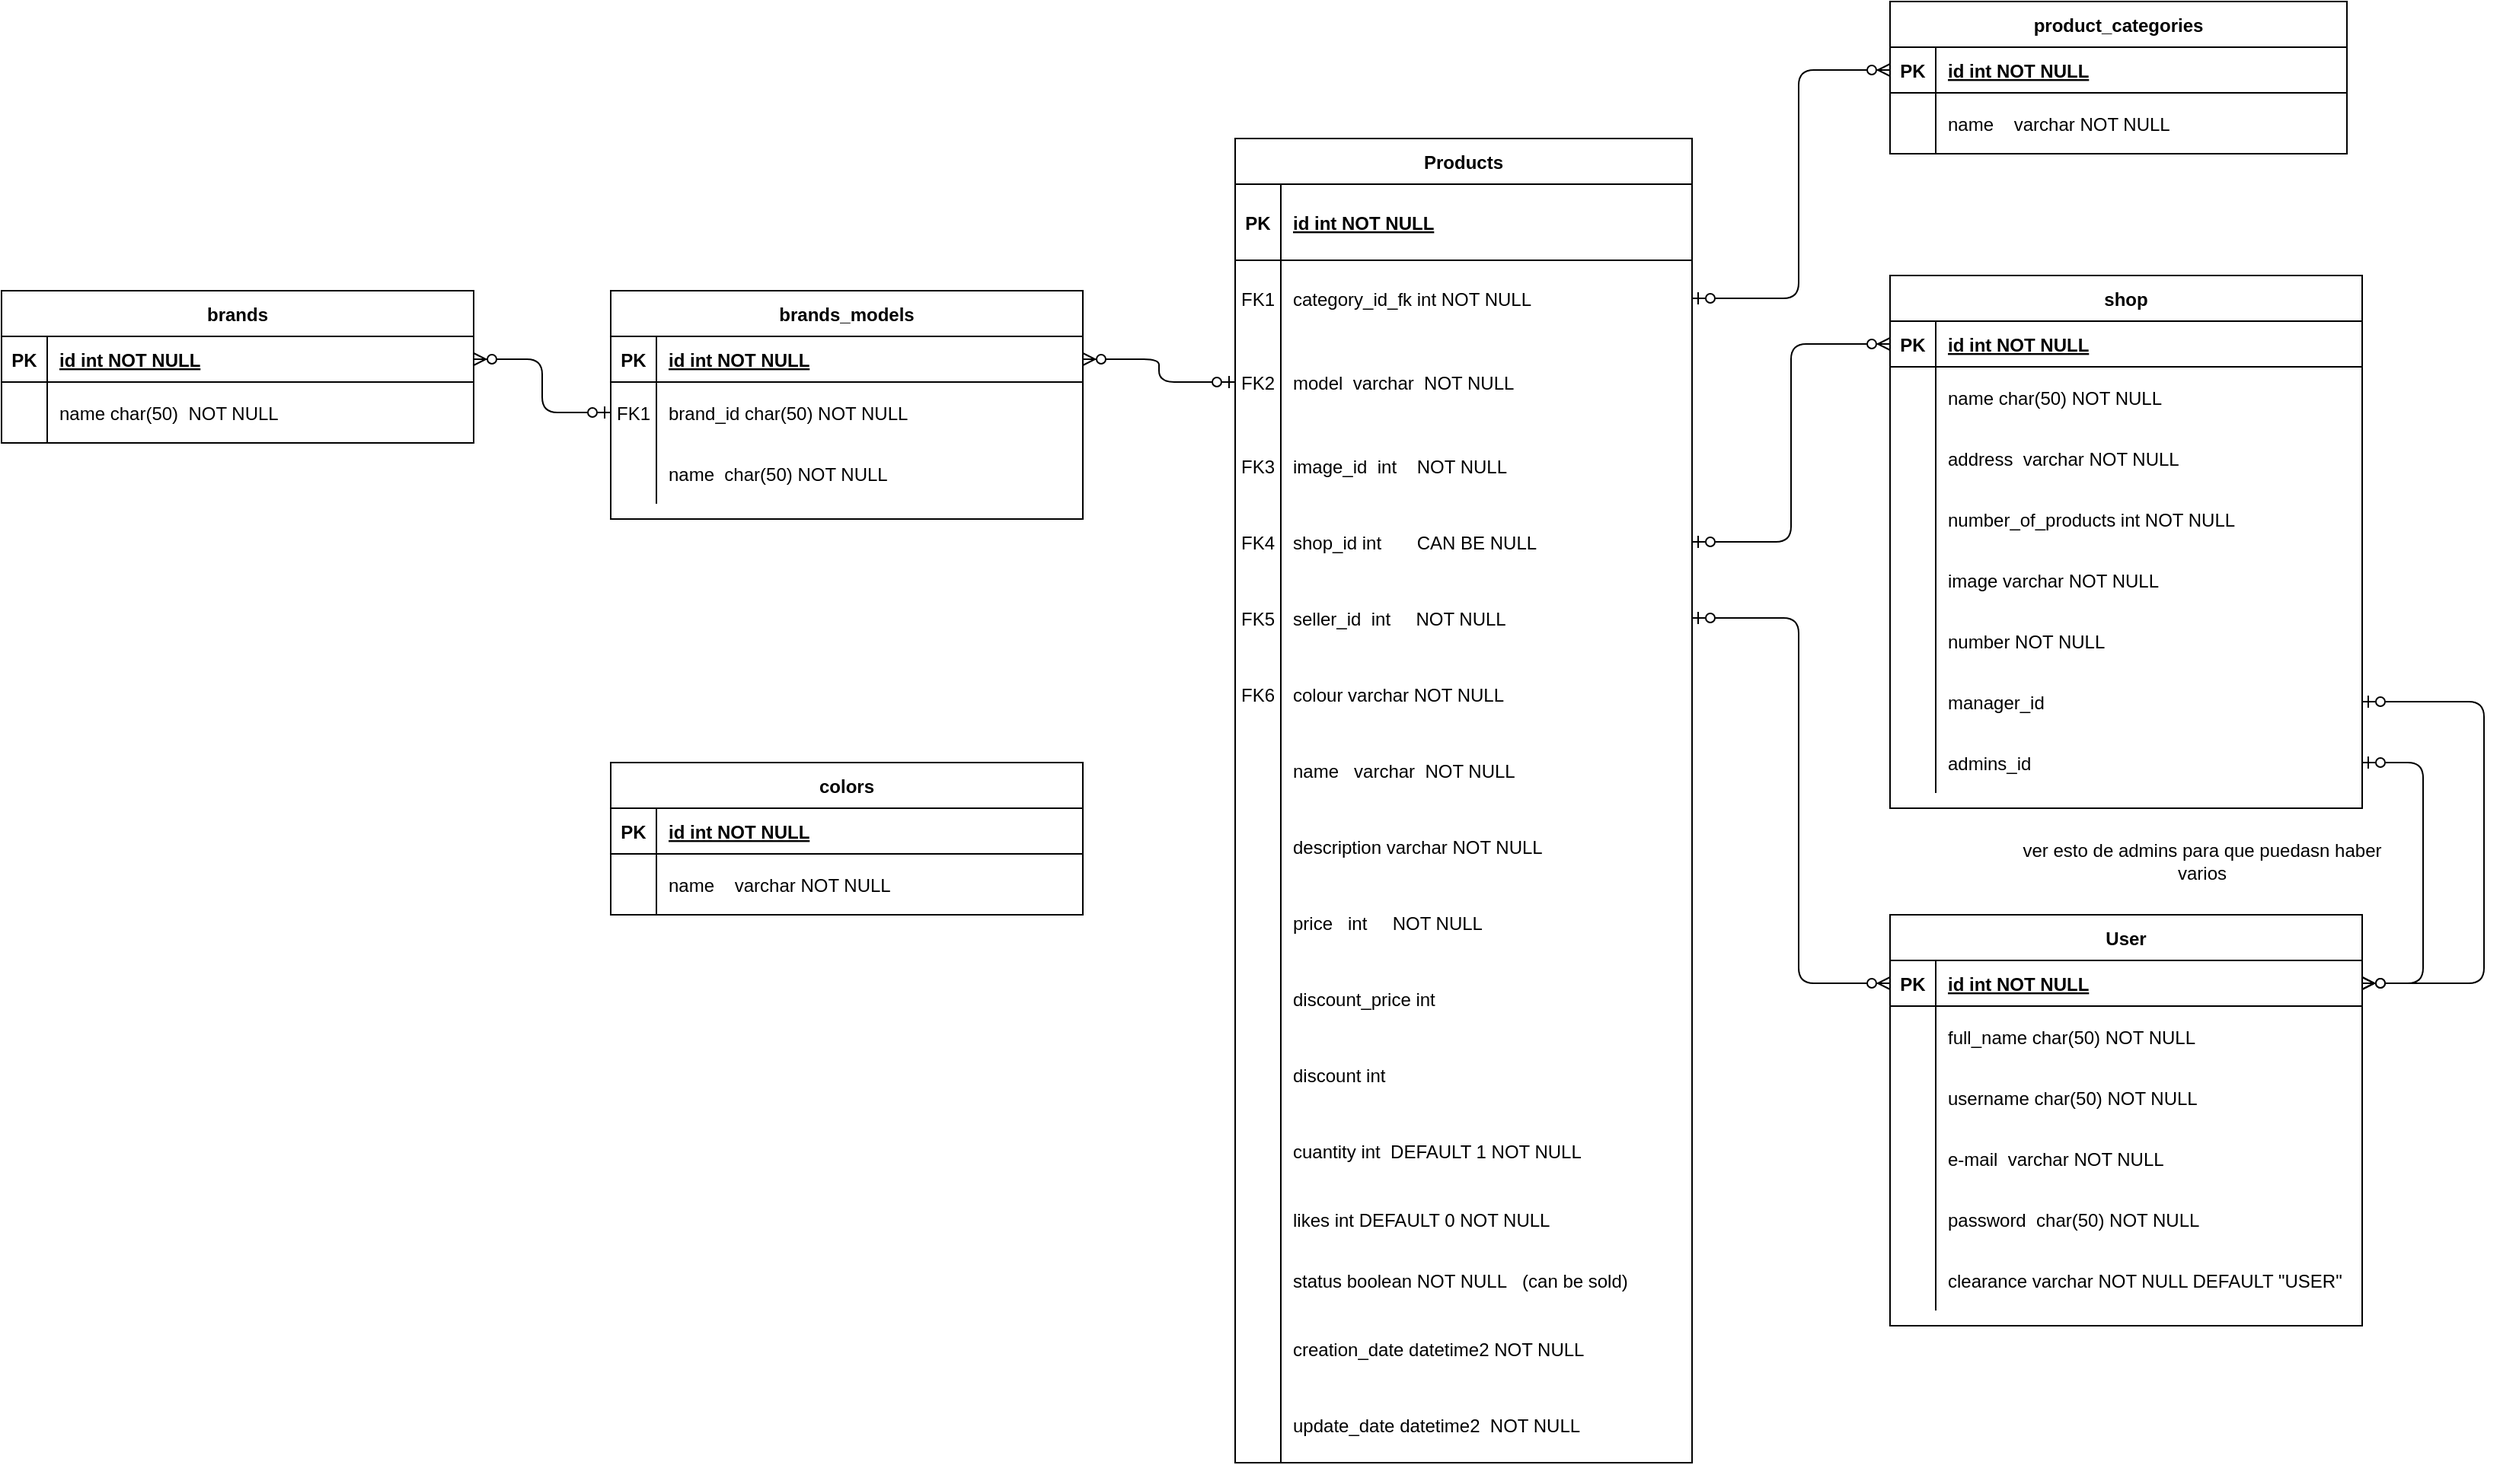 <mxfile version="15.5.7" type="device"><diagram id="EL1LzUMzObdaMG3C9GH0" name="Page-1"><mxGraphModel dx="3316" dy="762" grid="1" gridSize="10" guides="1" tooltips="1" connect="1" arrows="1" fold="1" page="1" pageScale="1" pageWidth="827" pageHeight="1169" math="0" shadow="0"><root><mxCell id="0"/><mxCell id="1" parent="0"/><mxCell id="G8JcatwkSZtqLSMLtniS-4" value="brands_models" style="shape=table;startSize=30;container=1;collapsible=1;childLayout=tableLayout;fixedRows=1;rowLines=0;fontStyle=1;align=center;resizeLast=1;" parent="1" vertex="1"><mxGeometry x="-470" y="250" width="310" height="150" as="geometry"><mxRectangle x="500" y="120" width="80" height="30" as="alternateBounds"/></mxGeometry></mxCell><mxCell id="G8JcatwkSZtqLSMLtniS-5" value="" style="shape=partialRectangle;collapsible=0;dropTarget=0;pointerEvents=0;fillColor=none;points=[[0,0.5],[1,0.5]];portConstraint=eastwest;top=0;left=0;right=0;bottom=1;" parent="G8JcatwkSZtqLSMLtniS-4" vertex="1"><mxGeometry y="30" width="310" height="30" as="geometry"/></mxCell><mxCell id="G8JcatwkSZtqLSMLtniS-6" value="PK" style="shape=partialRectangle;overflow=hidden;connectable=0;fillColor=none;top=0;left=0;bottom=0;right=0;fontStyle=1;" parent="G8JcatwkSZtqLSMLtniS-5" vertex="1"><mxGeometry width="30" height="30" as="geometry"><mxRectangle width="30" height="30" as="alternateBounds"/></mxGeometry></mxCell><mxCell id="G8JcatwkSZtqLSMLtniS-7" value="id int NOT NULL " style="shape=partialRectangle;overflow=hidden;connectable=0;fillColor=none;top=0;left=0;bottom=0;right=0;align=left;spacingLeft=6;fontStyle=5;" parent="G8JcatwkSZtqLSMLtniS-5" vertex="1"><mxGeometry x="30" width="280" height="30" as="geometry"><mxRectangle width="280" height="30" as="alternateBounds"/></mxGeometry></mxCell><mxCell id="G8JcatwkSZtqLSMLtniS-8" value="" style="shape=partialRectangle;collapsible=0;dropTarget=0;pointerEvents=0;fillColor=none;points=[[0,0.5],[1,0.5]];portConstraint=eastwest;top=0;left=0;right=0;bottom=0;" parent="G8JcatwkSZtqLSMLtniS-4" vertex="1"><mxGeometry y="60" width="310" height="40" as="geometry"/></mxCell><mxCell id="G8JcatwkSZtqLSMLtniS-9" value="FK1" style="shape=partialRectangle;overflow=hidden;connectable=0;fillColor=none;top=0;left=0;bottom=0;right=0;" parent="G8JcatwkSZtqLSMLtniS-8" vertex="1"><mxGeometry width="30" height="40" as="geometry"><mxRectangle width="30" height="40" as="alternateBounds"/></mxGeometry></mxCell><mxCell id="G8JcatwkSZtqLSMLtniS-10" value="brand_id char(50) NOT NULL" style="shape=partialRectangle;overflow=hidden;connectable=0;fillColor=none;top=0;left=0;bottom=0;right=0;align=left;spacingLeft=6;" parent="G8JcatwkSZtqLSMLtniS-8" vertex="1"><mxGeometry x="30" width="280" height="40" as="geometry"><mxRectangle width="280" height="40" as="alternateBounds"/></mxGeometry></mxCell><mxCell id="G8JcatwkSZtqLSMLtniS-11" style="shape=partialRectangle;collapsible=0;dropTarget=0;pointerEvents=0;fillColor=none;points=[[0,0.5],[1,0.5]];portConstraint=eastwest;top=0;left=0;right=0;bottom=0;" parent="G8JcatwkSZtqLSMLtniS-4" vertex="1"><mxGeometry y="100" width="310" height="40" as="geometry"/></mxCell><mxCell id="G8JcatwkSZtqLSMLtniS-12" value="" style="shape=partialRectangle;overflow=hidden;connectable=0;fillColor=none;top=0;left=0;bottom=0;right=0;" parent="G8JcatwkSZtqLSMLtniS-11" vertex="1"><mxGeometry width="30" height="40" as="geometry"><mxRectangle width="30" height="40" as="alternateBounds"/></mxGeometry></mxCell><mxCell id="G8JcatwkSZtqLSMLtniS-13" value="name  char(50) NOT NULL" style="shape=partialRectangle;overflow=hidden;connectable=0;fillColor=none;top=0;left=0;bottom=0;right=0;align=left;spacingLeft=6;" parent="G8JcatwkSZtqLSMLtniS-11" vertex="1"><mxGeometry x="30" width="280" height="40" as="geometry"><mxRectangle width="280" height="40" as="alternateBounds"/></mxGeometry></mxCell><mxCell id="G8JcatwkSZtqLSMLtniS-24" value="Products" style="shape=table;startSize=30;container=1;collapsible=1;childLayout=tableLayout;fixedRows=1;rowLines=0;fontStyle=1;align=center;resizeLast=1;" parent="1" vertex="1"><mxGeometry x="-60" y="150" width="300" height="870" as="geometry"><mxRectangle x="80" y="160" width="70" height="30" as="alternateBounds"/></mxGeometry></mxCell><mxCell id="G8JcatwkSZtqLSMLtniS-25" value="" style="shape=partialRectangle;collapsible=0;dropTarget=0;pointerEvents=0;fillColor=none;points=[[0,0.5],[1,0.5]];portConstraint=eastwest;top=0;left=0;right=0;bottom=1;" parent="G8JcatwkSZtqLSMLtniS-24" vertex="1"><mxGeometry y="30" width="300" height="50" as="geometry"/></mxCell><mxCell id="G8JcatwkSZtqLSMLtniS-26" value="PK" style="shape=partialRectangle;overflow=hidden;connectable=0;fillColor=none;top=0;left=0;bottom=0;right=0;fontStyle=1;" parent="G8JcatwkSZtqLSMLtniS-25" vertex="1"><mxGeometry width="30" height="50" as="geometry"><mxRectangle width="30" height="50" as="alternateBounds"/></mxGeometry></mxCell><mxCell id="G8JcatwkSZtqLSMLtniS-27" value="id int NOT NULL " style="shape=partialRectangle;overflow=hidden;connectable=0;fillColor=none;top=0;left=0;bottom=0;right=0;align=left;spacingLeft=6;fontStyle=5;" parent="G8JcatwkSZtqLSMLtniS-25" vertex="1"><mxGeometry x="30" width="270" height="50" as="geometry"><mxRectangle width="270" height="50" as="alternateBounds"/></mxGeometry></mxCell><mxCell id="G8JcatwkSZtqLSMLtniS-31" style="shape=partialRectangle;collapsible=0;dropTarget=0;pointerEvents=0;fillColor=none;points=[[0,0.5],[1,0.5]];portConstraint=eastwest;top=0;left=0;right=0;bottom=0;" parent="G8JcatwkSZtqLSMLtniS-24" vertex="1"><mxGeometry y="80" width="300" height="50" as="geometry"/></mxCell><mxCell id="G8JcatwkSZtqLSMLtniS-32" value="FK1" style="shape=partialRectangle;overflow=hidden;connectable=0;fillColor=none;top=0;left=0;bottom=0;right=0;" parent="G8JcatwkSZtqLSMLtniS-31" vertex="1"><mxGeometry width="30" height="50" as="geometry"><mxRectangle width="30" height="50" as="alternateBounds"/></mxGeometry></mxCell><mxCell id="G8JcatwkSZtqLSMLtniS-33" value="category_id_fk int NOT NULL" style="shape=partialRectangle;overflow=hidden;connectable=0;fillColor=none;top=0;left=0;bottom=0;right=0;align=left;spacingLeft=6;" parent="G8JcatwkSZtqLSMLtniS-31" vertex="1"><mxGeometry x="30" width="270" height="50" as="geometry"><mxRectangle width="270" height="50" as="alternateBounds"/></mxGeometry></mxCell><mxCell id="G8JcatwkSZtqLSMLtniS-46" style="shape=partialRectangle;collapsible=0;dropTarget=0;pointerEvents=0;fillColor=none;points=[[0,0.5],[1,0.5]];portConstraint=eastwest;top=0;left=0;right=0;bottom=0;" parent="G8JcatwkSZtqLSMLtniS-24" vertex="1"><mxGeometry y="130" width="300" height="60" as="geometry"/></mxCell><mxCell id="G8JcatwkSZtqLSMLtniS-47" value="FK2" style="shape=partialRectangle;overflow=hidden;connectable=0;fillColor=none;top=0;left=0;bottom=0;right=0;" parent="G8JcatwkSZtqLSMLtniS-46" vertex="1"><mxGeometry width="30" height="60" as="geometry"><mxRectangle width="30" height="60" as="alternateBounds"/></mxGeometry></mxCell><mxCell id="G8JcatwkSZtqLSMLtniS-48" value="model  varchar  NOT NULL" style="shape=partialRectangle;overflow=hidden;connectable=0;fillColor=none;top=0;left=0;bottom=0;right=0;align=left;spacingLeft=6;" parent="G8JcatwkSZtqLSMLtniS-46" vertex="1"><mxGeometry x="30" width="270" height="60" as="geometry"><mxRectangle width="270" height="60" as="alternateBounds"/></mxGeometry></mxCell><mxCell id="G8JcatwkSZtqLSMLtniS-69" style="shape=partialRectangle;collapsible=0;dropTarget=0;pointerEvents=0;fillColor=none;points=[[0,0.5],[1,0.5]];portConstraint=eastwest;top=0;left=0;right=0;bottom=0;" parent="G8JcatwkSZtqLSMLtniS-24" vertex="1"><mxGeometry y="190" width="300" height="50" as="geometry"/></mxCell><mxCell id="G8JcatwkSZtqLSMLtniS-70" value="FK3" style="shape=partialRectangle;overflow=hidden;connectable=0;fillColor=none;top=0;left=0;bottom=0;right=0;" parent="G8JcatwkSZtqLSMLtniS-69" vertex="1"><mxGeometry width="30" height="50" as="geometry"><mxRectangle width="30" height="50" as="alternateBounds"/></mxGeometry></mxCell><mxCell id="G8JcatwkSZtqLSMLtniS-71" value="image_id  int    NOT NULL" style="shape=partialRectangle;overflow=hidden;connectable=0;fillColor=none;top=0;left=0;bottom=0;right=0;align=left;spacingLeft=6;" parent="G8JcatwkSZtqLSMLtniS-69" vertex="1"><mxGeometry x="30" width="270" height="50" as="geometry"><mxRectangle width="270" height="50" as="alternateBounds"/></mxGeometry></mxCell><mxCell id="G8JcatwkSZtqLSMLtniS-28" value="" style="shape=partialRectangle;collapsible=0;dropTarget=0;pointerEvents=0;fillColor=none;points=[[0,0.5],[1,0.5]];portConstraint=eastwest;top=0;left=0;right=0;bottom=0;" parent="G8JcatwkSZtqLSMLtniS-24" vertex="1"><mxGeometry y="240" width="300" height="50" as="geometry"/></mxCell><mxCell id="G8JcatwkSZtqLSMLtniS-29" value="FK4" style="shape=partialRectangle;overflow=hidden;connectable=0;fillColor=none;top=0;left=0;bottom=0;right=0;" parent="G8JcatwkSZtqLSMLtniS-28" vertex="1"><mxGeometry width="30" height="50" as="geometry"><mxRectangle width="30" height="50" as="alternateBounds"/></mxGeometry></mxCell><mxCell id="G8JcatwkSZtqLSMLtniS-30" value="shop_id int       CAN BE NULL" style="shape=partialRectangle;overflow=hidden;connectable=0;fillColor=none;top=0;left=0;bottom=0;right=0;align=left;spacingLeft=6;" parent="G8JcatwkSZtqLSMLtniS-28" vertex="1"><mxGeometry x="30" width="270" height="50" as="geometry"><mxRectangle width="270" height="50" as="alternateBounds"/></mxGeometry></mxCell><mxCell id="IlEqSckMRG4YEJ3VZ0tb-88" style="shape=partialRectangle;collapsible=0;dropTarget=0;pointerEvents=0;fillColor=none;points=[[0,0.5],[1,0.5]];portConstraint=eastwest;top=0;left=0;right=0;bottom=0;" parent="G8JcatwkSZtqLSMLtniS-24" vertex="1"><mxGeometry y="290" width="300" height="50" as="geometry"/></mxCell><mxCell id="IlEqSckMRG4YEJ3VZ0tb-89" value="FK5" style="shape=partialRectangle;overflow=hidden;connectable=0;fillColor=none;top=0;left=0;bottom=0;right=0;" parent="IlEqSckMRG4YEJ3VZ0tb-88" vertex="1"><mxGeometry width="30" height="50" as="geometry"><mxRectangle width="30" height="50" as="alternateBounds"/></mxGeometry></mxCell><mxCell id="IlEqSckMRG4YEJ3VZ0tb-90" value="seller_id  int     NOT NULL" style="shape=partialRectangle;overflow=hidden;connectable=0;fillColor=none;top=0;left=0;bottom=0;right=0;align=left;spacingLeft=6;" parent="IlEqSckMRG4YEJ3VZ0tb-88" vertex="1"><mxGeometry x="30" width="270" height="50" as="geometry"><mxRectangle width="270" height="50" as="alternateBounds"/></mxGeometry></mxCell><mxCell id="G8JcatwkSZtqLSMLtniS-72" style="shape=partialRectangle;collapsible=0;dropTarget=0;pointerEvents=0;fillColor=none;points=[[0,0.5],[1,0.5]];portConstraint=eastwest;top=0;left=0;right=0;bottom=0;" parent="G8JcatwkSZtqLSMLtniS-24" vertex="1"><mxGeometry y="340" width="300" height="50" as="geometry"/></mxCell><mxCell id="G8JcatwkSZtqLSMLtniS-73" value="FK6" style="shape=partialRectangle;overflow=hidden;connectable=0;fillColor=none;top=0;left=0;bottom=0;right=0;" parent="G8JcatwkSZtqLSMLtniS-72" vertex="1"><mxGeometry width="30" height="50" as="geometry"><mxRectangle width="30" height="50" as="alternateBounds"/></mxGeometry></mxCell><mxCell id="G8JcatwkSZtqLSMLtniS-74" value="colour varchar NOT NULL" style="shape=partialRectangle;overflow=hidden;connectable=0;fillColor=none;top=0;left=0;bottom=0;right=0;align=left;spacingLeft=6;" parent="G8JcatwkSZtqLSMLtniS-72" vertex="1"><mxGeometry x="30" width="270" height="50" as="geometry"><mxRectangle width="270" height="50" as="alternateBounds"/></mxGeometry></mxCell><mxCell id="G8JcatwkSZtqLSMLtniS-34" style="shape=partialRectangle;collapsible=0;dropTarget=0;pointerEvents=0;fillColor=none;points=[[0,0.5],[1,0.5]];portConstraint=eastwest;top=0;left=0;right=0;bottom=0;" parent="G8JcatwkSZtqLSMLtniS-24" vertex="1"><mxGeometry y="390" width="300" height="50" as="geometry"/></mxCell><mxCell id="G8JcatwkSZtqLSMLtniS-35" value="" style="shape=partialRectangle;overflow=hidden;connectable=0;fillColor=none;top=0;left=0;bottom=0;right=0;" parent="G8JcatwkSZtqLSMLtniS-34" vertex="1"><mxGeometry width="30" height="50" as="geometry"><mxRectangle width="30" height="50" as="alternateBounds"/></mxGeometry></mxCell><mxCell id="G8JcatwkSZtqLSMLtniS-36" value="name   varchar  NOT NULL" style="shape=partialRectangle;overflow=hidden;connectable=0;fillColor=none;top=0;left=0;bottom=0;right=0;align=left;spacingLeft=6;" parent="G8JcatwkSZtqLSMLtniS-34" vertex="1"><mxGeometry x="30" width="270" height="50" as="geometry"><mxRectangle width="270" height="50" as="alternateBounds"/></mxGeometry></mxCell><mxCell id="G8JcatwkSZtqLSMLtniS-43" style="shape=partialRectangle;collapsible=0;dropTarget=0;pointerEvents=0;fillColor=none;points=[[0,0.5],[1,0.5]];portConstraint=eastwest;top=0;left=0;right=0;bottom=0;" parent="G8JcatwkSZtqLSMLtniS-24" vertex="1"><mxGeometry y="440" width="300" height="50" as="geometry"/></mxCell><mxCell id="G8JcatwkSZtqLSMLtniS-44" value="" style="shape=partialRectangle;overflow=hidden;connectable=0;fillColor=none;top=0;left=0;bottom=0;right=0;" parent="G8JcatwkSZtqLSMLtniS-43" vertex="1"><mxGeometry width="30" height="50" as="geometry"><mxRectangle width="30" height="50" as="alternateBounds"/></mxGeometry></mxCell><mxCell id="G8JcatwkSZtqLSMLtniS-45" value="description varchar NOT NULL" style="shape=partialRectangle;overflow=hidden;connectable=0;fillColor=none;top=0;left=0;bottom=0;right=0;align=left;spacingLeft=6;" parent="G8JcatwkSZtqLSMLtniS-43" vertex="1"><mxGeometry x="30" width="270" height="50" as="geometry"><mxRectangle width="270" height="50" as="alternateBounds"/></mxGeometry></mxCell><mxCell id="G8JcatwkSZtqLSMLtniS-66" style="shape=partialRectangle;collapsible=0;dropTarget=0;pointerEvents=0;fillColor=none;points=[[0,0.5],[1,0.5]];portConstraint=eastwest;top=0;left=0;right=0;bottom=0;" parent="G8JcatwkSZtqLSMLtniS-24" vertex="1"><mxGeometry y="490" width="300" height="50" as="geometry"/></mxCell><mxCell id="G8JcatwkSZtqLSMLtniS-67" style="shape=partialRectangle;overflow=hidden;connectable=0;fillColor=none;top=0;left=0;bottom=0;right=0;" parent="G8JcatwkSZtqLSMLtniS-66" vertex="1"><mxGeometry width="30" height="50" as="geometry"><mxRectangle width="30" height="50" as="alternateBounds"/></mxGeometry></mxCell><mxCell id="G8JcatwkSZtqLSMLtniS-68" value="price   int     NOT NULL" style="shape=partialRectangle;overflow=hidden;connectable=0;fillColor=none;top=0;left=0;bottom=0;right=0;align=left;spacingLeft=6;" parent="G8JcatwkSZtqLSMLtniS-66" vertex="1"><mxGeometry x="30" width="270" height="50" as="geometry"><mxRectangle width="270" height="50" as="alternateBounds"/></mxGeometry></mxCell><mxCell id="IlEqSckMRG4YEJ3VZ0tb-142" style="shape=partialRectangle;collapsible=0;dropTarget=0;pointerEvents=0;fillColor=none;points=[[0,0.5],[1,0.5]];portConstraint=eastwest;top=0;left=0;right=0;bottom=0;" parent="G8JcatwkSZtqLSMLtniS-24" vertex="1"><mxGeometry y="540" width="300" height="50" as="geometry"/></mxCell><mxCell id="IlEqSckMRG4YEJ3VZ0tb-143" style="shape=partialRectangle;overflow=hidden;connectable=0;fillColor=none;top=0;left=0;bottom=0;right=0;" parent="IlEqSckMRG4YEJ3VZ0tb-142" vertex="1"><mxGeometry width="30" height="50" as="geometry"><mxRectangle width="30" height="50" as="alternateBounds"/></mxGeometry></mxCell><mxCell id="IlEqSckMRG4YEJ3VZ0tb-144" value="discount_price int " style="shape=partialRectangle;overflow=hidden;connectable=0;fillColor=none;top=0;left=0;bottom=0;right=0;align=left;spacingLeft=6;" parent="IlEqSckMRG4YEJ3VZ0tb-142" vertex="1"><mxGeometry x="30" width="270" height="50" as="geometry"><mxRectangle width="270" height="50" as="alternateBounds"/></mxGeometry></mxCell><mxCell id="IlEqSckMRG4YEJ3VZ0tb-139" style="shape=partialRectangle;collapsible=0;dropTarget=0;pointerEvents=0;fillColor=none;points=[[0,0.5],[1,0.5]];portConstraint=eastwest;top=0;left=0;right=0;bottom=0;" parent="G8JcatwkSZtqLSMLtniS-24" vertex="1"><mxGeometry y="590" width="300" height="50" as="geometry"/></mxCell><mxCell id="IlEqSckMRG4YEJ3VZ0tb-140" style="shape=partialRectangle;overflow=hidden;connectable=0;fillColor=none;top=0;left=0;bottom=0;right=0;" parent="IlEqSckMRG4YEJ3VZ0tb-139" vertex="1"><mxGeometry width="30" height="50" as="geometry"><mxRectangle width="30" height="50" as="alternateBounds"/></mxGeometry></mxCell><mxCell id="IlEqSckMRG4YEJ3VZ0tb-141" value="discount int " style="shape=partialRectangle;overflow=hidden;connectable=0;fillColor=none;top=0;left=0;bottom=0;right=0;align=left;spacingLeft=6;" parent="IlEqSckMRG4YEJ3VZ0tb-139" vertex="1"><mxGeometry x="30" width="270" height="50" as="geometry"><mxRectangle width="270" height="50" as="alternateBounds"/></mxGeometry></mxCell><mxCell id="IlEqSckMRG4YEJ3VZ0tb-136" style="shape=partialRectangle;collapsible=0;dropTarget=0;pointerEvents=0;fillColor=none;points=[[0,0.5],[1,0.5]];portConstraint=eastwest;top=0;left=0;right=0;bottom=0;" parent="G8JcatwkSZtqLSMLtniS-24" vertex="1"><mxGeometry y="640" width="300" height="50" as="geometry"/></mxCell><mxCell id="IlEqSckMRG4YEJ3VZ0tb-137" style="shape=partialRectangle;overflow=hidden;connectable=0;fillColor=none;top=0;left=0;bottom=0;right=0;" parent="IlEqSckMRG4YEJ3VZ0tb-136" vertex="1"><mxGeometry width="30" height="50" as="geometry"><mxRectangle width="30" height="50" as="alternateBounds"/></mxGeometry></mxCell><mxCell id="IlEqSckMRG4YEJ3VZ0tb-138" value="cuantity int  DEFAULT 1 NOT NULL" style="shape=partialRectangle;overflow=hidden;connectable=0;fillColor=none;top=0;left=0;bottom=0;right=0;align=left;spacingLeft=6;" parent="IlEqSckMRG4YEJ3VZ0tb-136" vertex="1"><mxGeometry x="30" width="270" height="50" as="geometry"><mxRectangle width="270" height="50" as="alternateBounds"/></mxGeometry></mxCell><mxCell id="IlEqSckMRG4YEJ3VZ0tb-72" style="shape=partialRectangle;collapsible=0;dropTarget=0;pointerEvents=0;fillColor=none;points=[[0,0.5],[1,0.5]];portConstraint=eastwest;top=0;left=0;right=0;bottom=0;" parent="G8JcatwkSZtqLSMLtniS-24" vertex="1"><mxGeometry y="690" width="300" height="40" as="geometry"/></mxCell><mxCell id="IlEqSckMRG4YEJ3VZ0tb-73" style="shape=partialRectangle;overflow=hidden;connectable=0;fillColor=none;top=0;left=0;bottom=0;right=0;" parent="IlEqSckMRG4YEJ3VZ0tb-72" vertex="1"><mxGeometry width="30" height="40" as="geometry"><mxRectangle width="30" height="40" as="alternateBounds"/></mxGeometry></mxCell><mxCell id="IlEqSckMRG4YEJ3VZ0tb-74" value="likes int DEFAULT 0 NOT NULL" style="shape=partialRectangle;overflow=hidden;connectable=0;fillColor=none;top=0;left=0;bottom=0;right=0;align=left;spacingLeft=6;" parent="IlEqSckMRG4YEJ3VZ0tb-72" vertex="1"><mxGeometry x="30" width="270" height="40" as="geometry"><mxRectangle width="270" height="40" as="alternateBounds"/></mxGeometry></mxCell><mxCell id="IlEqSckMRG4YEJ3VZ0tb-145" style="shape=partialRectangle;collapsible=0;dropTarget=0;pointerEvents=0;fillColor=none;points=[[0,0.5],[1,0.5]];portConstraint=eastwest;top=0;left=0;right=0;bottom=0;" parent="G8JcatwkSZtqLSMLtniS-24" vertex="1"><mxGeometry y="730" width="300" height="40" as="geometry"/></mxCell><mxCell id="IlEqSckMRG4YEJ3VZ0tb-146" style="shape=partialRectangle;overflow=hidden;connectable=0;fillColor=none;top=0;left=0;bottom=0;right=0;" parent="IlEqSckMRG4YEJ3VZ0tb-145" vertex="1"><mxGeometry width="30" height="40" as="geometry"><mxRectangle width="30" height="40" as="alternateBounds"/></mxGeometry></mxCell><mxCell id="IlEqSckMRG4YEJ3VZ0tb-147" value="status boolean NOT NULL   (can be sold)" style="shape=partialRectangle;overflow=hidden;connectable=0;fillColor=none;top=0;left=0;bottom=0;right=0;align=left;spacingLeft=6;" parent="IlEqSckMRG4YEJ3VZ0tb-145" vertex="1"><mxGeometry x="30" width="270" height="40" as="geometry"><mxRectangle width="270" height="40" as="alternateBounds"/></mxGeometry></mxCell><mxCell id="G8JcatwkSZtqLSMLtniS-37" value="" style="shape=partialRectangle;collapsible=0;dropTarget=0;pointerEvents=0;fillColor=none;points=[[0,0.5],[1,0.5]];portConstraint=eastwest;top=0;left=0;right=0;bottom=0;" parent="G8JcatwkSZtqLSMLtniS-24" vertex="1"><mxGeometry y="770" width="300" height="50" as="geometry"/></mxCell><mxCell id="G8JcatwkSZtqLSMLtniS-38" value="" style="shape=partialRectangle;overflow=hidden;connectable=0;fillColor=none;top=0;left=0;bottom=0;right=0;" parent="G8JcatwkSZtqLSMLtniS-37" vertex="1"><mxGeometry width="30" height="50" as="geometry"><mxRectangle width="30" height="50" as="alternateBounds"/></mxGeometry></mxCell><mxCell id="G8JcatwkSZtqLSMLtniS-39" value="creation_date datetime2 NOT NULL" style="shape=partialRectangle;overflow=hidden;connectable=0;fillColor=none;top=0;left=0;bottom=0;right=0;align=left;spacingLeft=6;" parent="G8JcatwkSZtqLSMLtniS-37" vertex="1"><mxGeometry x="30" width="270" height="50" as="geometry"><mxRectangle width="270" height="50" as="alternateBounds"/></mxGeometry></mxCell><mxCell id="G8JcatwkSZtqLSMLtniS-40" style="shape=partialRectangle;collapsible=0;dropTarget=0;pointerEvents=0;fillColor=none;points=[[0,0.5],[1,0.5]];portConstraint=eastwest;top=0;left=0;right=0;bottom=0;" parent="G8JcatwkSZtqLSMLtniS-24" vertex="1"><mxGeometry y="820" width="300" height="50" as="geometry"/></mxCell><mxCell id="G8JcatwkSZtqLSMLtniS-41" style="shape=partialRectangle;overflow=hidden;connectable=0;fillColor=none;top=0;left=0;bottom=0;right=0;" parent="G8JcatwkSZtqLSMLtniS-40" vertex="1"><mxGeometry width="30" height="50" as="geometry"><mxRectangle width="30" height="50" as="alternateBounds"/></mxGeometry></mxCell><mxCell id="G8JcatwkSZtqLSMLtniS-42" value="update_date datetime2  NOT NULL" style="shape=partialRectangle;overflow=hidden;connectable=0;fillColor=none;top=0;left=0;bottom=0;right=0;align=left;spacingLeft=6;" parent="G8JcatwkSZtqLSMLtniS-40" vertex="1"><mxGeometry x="30" width="270" height="50" as="geometry"><mxRectangle width="270" height="50" as="alternateBounds"/></mxGeometry></mxCell><mxCell id="G8JcatwkSZtqLSMLtniS-65" value="" style="edgeStyle=elbowEdgeStyle;fontSize=12;html=1;endArrow=ERzeroToMany;startArrow=ERzeroToOne;exitX=0;exitY=0.5;exitDx=0;exitDy=0;entryX=1;entryY=0.5;entryDx=0;entryDy=0;" parent="1" source="G8JcatwkSZtqLSMLtniS-46" target="G8JcatwkSZtqLSMLtniS-5" edge="1"><mxGeometry width="100" height="100" relative="1" as="geometry"><mxPoint x="-180" y="210" as="sourcePoint"/><mxPoint x="-60" y="70" as="targetPoint"/><Array as="points"><mxPoint x="-110" y="310"/></Array></mxGeometry></mxCell><mxCell id="IlEqSckMRG4YEJ3VZ0tb-4" value="User" style="shape=table;startSize=30;container=1;collapsible=1;childLayout=tableLayout;fixedRows=1;rowLines=0;fontStyle=1;align=center;resizeLast=1;" parent="1" vertex="1"><mxGeometry x="370" y="660" width="310" height="270" as="geometry"><mxRectangle x="500" y="120" width="80" height="30" as="alternateBounds"/></mxGeometry></mxCell><mxCell id="IlEqSckMRG4YEJ3VZ0tb-5" value="" style="shape=partialRectangle;collapsible=0;dropTarget=0;pointerEvents=0;fillColor=none;points=[[0,0.5],[1,0.5]];portConstraint=eastwest;top=0;left=0;right=0;bottom=1;" parent="IlEqSckMRG4YEJ3VZ0tb-4" vertex="1"><mxGeometry y="30" width="310" height="30" as="geometry"/></mxCell><mxCell id="IlEqSckMRG4YEJ3VZ0tb-6" value="PK" style="shape=partialRectangle;overflow=hidden;connectable=0;fillColor=none;top=0;left=0;bottom=0;right=0;fontStyle=1;" parent="IlEqSckMRG4YEJ3VZ0tb-5" vertex="1"><mxGeometry width="30.0" height="30" as="geometry"><mxRectangle width="30.0" height="30" as="alternateBounds"/></mxGeometry></mxCell><mxCell id="IlEqSckMRG4YEJ3VZ0tb-7" value="id int NOT NULL " style="shape=partialRectangle;overflow=hidden;connectable=0;fillColor=none;top=0;left=0;bottom=0;right=0;align=left;spacingLeft=6;fontStyle=5;" parent="IlEqSckMRG4YEJ3VZ0tb-5" vertex="1"><mxGeometry x="30.0" width="280" height="30" as="geometry"><mxRectangle width="280" height="30" as="alternateBounds"/></mxGeometry></mxCell><mxCell id="IlEqSckMRG4YEJ3VZ0tb-8" value="" style="shape=partialRectangle;collapsible=0;dropTarget=0;pointerEvents=0;fillColor=none;points=[[0,0.5],[1,0.5]];portConstraint=eastwest;top=0;left=0;right=0;bottom=0;" parent="IlEqSckMRG4YEJ3VZ0tb-4" vertex="1"><mxGeometry y="60" width="310" height="40" as="geometry"/></mxCell><mxCell id="IlEqSckMRG4YEJ3VZ0tb-9" value="" style="shape=partialRectangle;overflow=hidden;connectable=0;fillColor=none;top=0;left=0;bottom=0;right=0;" parent="IlEqSckMRG4YEJ3VZ0tb-8" vertex="1"><mxGeometry width="30.0" height="40" as="geometry"><mxRectangle width="30.0" height="40" as="alternateBounds"/></mxGeometry></mxCell><mxCell id="IlEqSckMRG4YEJ3VZ0tb-10" value="full_name char(50) NOT NULL" style="shape=partialRectangle;overflow=hidden;connectable=0;fillColor=none;top=0;left=0;bottom=0;right=0;align=left;spacingLeft=6;" parent="IlEqSckMRG4YEJ3VZ0tb-8" vertex="1"><mxGeometry x="30.0" width="280" height="40" as="geometry"><mxRectangle width="280" height="40" as="alternateBounds"/></mxGeometry></mxCell><mxCell id="Whh5dloiKe8AG0aIHqxr-1" style="shape=partialRectangle;collapsible=0;dropTarget=0;pointerEvents=0;fillColor=none;points=[[0,0.5],[1,0.5]];portConstraint=eastwest;top=0;left=0;right=0;bottom=0;" parent="IlEqSckMRG4YEJ3VZ0tb-4" vertex="1"><mxGeometry y="100" width="310" height="40" as="geometry"/></mxCell><mxCell id="Whh5dloiKe8AG0aIHqxr-2" style="shape=partialRectangle;overflow=hidden;connectable=0;fillColor=none;top=0;left=0;bottom=0;right=0;" parent="Whh5dloiKe8AG0aIHqxr-1" vertex="1"><mxGeometry width="30.0" height="40" as="geometry"><mxRectangle width="30.0" height="40" as="alternateBounds"/></mxGeometry></mxCell><mxCell id="Whh5dloiKe8AG0aIHqxr-3" value="username char(50) NOT NULL" style="shape=partialRectangle;overflow=hidden;connectable=0;fillColor=none;top=0;left=0;bottom=0;right=0;align=left;spacingLeft=6;" parent="Whh5dloiKe8AG0aIHqxr-1" vertex="1"><mxGeometry x="30.0" width="280" height="40" as="geometry"><mxRectangle width="280" height="40" as="alternateBounds"/></mxGeometry></mxCell><mxCell id="IlEqSckMRG4YEJ3VZ0tb-11" style="shape=partialRectangle;collapsible=0;dropTarget=0;pointerEvents=0;fillColor=none;points=[[0,0.5],[1,0.5]];portConstraint=eastwest;top=0;left=0;right=0;bottom=0;" parent="IlEqSckMRG4YEJ3VZ0tb-4" vertex="1"><mxGeometry y="140" width="310" height="40" as="geometry"/></mxCell><mxCell id="IlEqSckMRG4YEJ3VZ0tb-12" style="shape=partialRectangle;overflow=hidden;connectable=0;fillColor=none;top=0;left=0;bottom=0;right=0;" parent="IlEqSckMRG4YEJ3VZ0tb-11" vertex="1"><mxGeometry width="30.0" height="40" as="geometry"><mxRectangle width="30.0" height="40" as="alternateBounds"/></mxGeometry></mxCell><mxCell id="IlEqSckMRG4YEJ3VZ0tb-13" value="e-mail  varchar NOT NULL" style="shape=partialRectangle;overflow=hidden;connectable=0;fillColor=none;top=0;left=0;bottom=0;right=0;align=left;spacingLeft=6;" parent="IlEqSckMRG4YEJ3VZ0tb-11" vertex="1"><mxGeometry x="30.0" width="280" height="40" as="geometry"><mxRectangle width="280" height="40" as="alternateBounds"/></mxGeometry></mxCell><mxCell id="IlEqSckMRG4YEJ3VZ0tb-14" style="shape=partialRectangle;collapsible=0;dropTarget=0;pointerEvents=0;fillColor=none;points=[[0,0.5],[1,0.5]];portConstraint=eastwest;top=0;left=0;right=0;bottom=0;" parent="IlEqSckMRG4YEJ3VZ0tb-4" vertex="1"><mxGeometry y="180" width="310" height="40" as="geometry"/></mxCell><mxCell id="IlEqSckMRG4YEJ3VZ0tb-15" style="shape=partialRectangle;overflow=hidden;connectable=0;fillColor=none;top=0;left=0;bottom=0;right=0;" parent="IlEqSckMRG4YEJ3VZ0tb-14" vertex="1"><mxGeometry width="30.0" height="40" as="geometry"><mxRectangle width="30.0" height="40" as="alternateBounds"/></mxGeometry></mxCell><mxCell id="IlEqSckMRG4YEJ3VZ0tb-16" value="password  char(50) NOT NULL" style="shape=partialRectangle;overflow=hidden;connectable=0;fillColor=none;top=0;left=0;bottom=0;right=0;align=left;spacingLeft=6;" parent="IlEqSckMRG4YEJ3VZ0tb-14" vertex="1"><mxGeometry x="30.0" width="280" height="40" as="geometry"><mxRectangle width="280" height="40" as="alternateBounds"/></mxGeometry></mxCell><mxCell id="IlEqSckMRG4YEJ3VZ0tb-17" style="shape=partialRectangle;collapsible=0;dropTarget=0;pointerEvents=0;fillColor=none;points=[[0,0.5],[1,0.5]];portConstraint=eastwest;top=0;left=0;right=0;bottom=0;" parent="IlEqSckMRG4YEJ3VZ0tb-4" vertex="1"><mxGeometry y="220" width="310" height="40" as="geometry"/></mxCell><mxCell id="IlEqSckMRG4YEJ3VZ0tb-18" style="shape=partialRectangle;overflow=hidden;connectable=0;fillColor=none;top=0;left=0;bottom=0;right=0;" parent="IlEqSckMRG4YEJ3VZ0tb-17" vertex="1"><mxGeometry width="30.0" height="40" as="geometry"><mxRectangle width="30.0" height="40" as="alternateBounds"/></mxGeometry></mxCell><mxCell id="IlEqSckMRG4YEJ3VZ0tb-19" value="clearance varchar NOT NULL DEFAULT &quot;USER&quot; " style="shape=partialRectangle;overflow=hidden;connectable=0;fillColor=none;top=0;left=0;bottom=0;right=0;align=left;spacingLeft=6;" parent="IlEqSckMRG4YEJ3VZ0tb-17" vertex="1"><mxGeometry x="30.0" width="280" height="40" as="geometry"><mxRectangle width="280" height="40" as="alternateBounds"/></mxGeometry></mxCell><mxCell id="IlEqSckMRG4YEJ3VZ0tb-20" value="brands" style="shape=table;startSize=30;container=1;collapsible=1;childLayout=tableLayout;fixedRows=1;rowLines=0;fontStyle=1;align=center;resizeLast=1;" parent="1" vertex="1"><mxGeometry x="-870" y="250" width="310" height="100" as="geometry"><mxRectangle x="500" y="305" width="80" height="30" as="alternateBounds"/></mxGeometry></mxCell><mxCell id="IlEqSckMRG4YEJ3VZ0tb-21" value="" style="shape=partialRectangle;collapsible=0;dropTarget=0;pointerEvents=0;fillColor=none;points=[[0,0.5],[1,0.5]];portConstraint=eastwest;top=0;left=0;right=0;bottom=1;" parent="IlEqSckMRG4YEJ3VZ0tb-20" vertex="1"><mxGeometry y="30" width="310" height="30" as="geometry"/></mxCell><mxCell id="IlEqSckMRG4YEJ3VZ0tb-22" value="PK" style="shape=partialRectangle;overflow=hidden;connectable=0;fillColor=none;top=0;left=0;bottom=0;right=0;fontStyle=1;" parent="IlEqSckMRG4YEJ3VZ0tb-21" vertex="1"><mxGeometry width="30" height="30" as="geometry"><mxRectangle width="30" height="30" as="alternateBounds"/></mxGeometry></mxCell><mxCell id="IlEqSckMRG4YEJ3VZ0tb-23" value="id int NOT NULL " style="shape=partialRectangle;overflow=hidden;connectable=0;fillColor=none;top=0;left=0;bottom=0;right=0;align=left;spacingLeft=6;fontStyle=5;" parent="IlEqSckMRG4YEJ3VZ0tb-21" vertex="1"><mxGeometry x="30" width="280" height="30" as="geometry"><mxRectangle width="280" height="30" as="alternateBounds"/></mxGeometry></mxCell><mxCell id="IlEqSckMRG4YEJ3VZ0tb-24" style="shape=partialRectangle;collapsible=0;dropTarget=0;pointerEvents=0;fillColor=none;points=[[0,0.5],[1,0.5]];portConstraint=eastwest;top=0;left=0;right=0;bottom=0;" parent="IlEqSckMRG4YEJ3VZ0tb-20" vertex="1"><mxGeometry y="60" width="310" height="40" as="geometry"/></mxCell><mxCell id="IlEqSckMRG4YEJ3VZ0tb-25" value="" style="shape=partialRectangle;overflow=hidden;connectable=0;fillColor=none;top=0;left=0;bottom=0;right=0;" parent="IlEqSckMRG4YEJ3VZ0tb-24" vertex="1"><mxGeometry width="30" height="40" as="geometry"><mxRectangle width="30" height="40" as="alternateBounds"/></mxGeometry></mxCell><mxCell id="IlEqSckMRG4YEJ3VZ0tb-26" value="name char(50)  NOT NULL" style="shape=partialRectangle;overflow=hidden;connectable=0;fillColor=none;top=0;left=0;bottom=0;right=0;align=left;spacingLeft=6;" parent="IlEqSckMRG4YEJ3VZ0tb-24" vertex="1"><mxGeometry x="30" width="280" height="40" as="geometry"><mxRectangle width="280" height="40" as="alternateBounds"/></mxGeometry></mxCell><mxCell id="IlEqSckMRG4YEJ3VZ0tb-30" value="" style="edgeStyle=elbowEdgeStyle;fontSize=12;html=1;endArrow=ERzeroToMany;startArrow=ERzeroToOne;exitX=0;exitY=0.5;exitDx=0;exitDy=0;entryX=1;entryY=0.5;entryDx=0;entryDy=0;" parent="1" source="G8JcatwkSZtqLSMLtniS-8" target="IlEqSckMRG4YEJ3VZ0tb-21" edge="1"><mxGeometry width="100" height="100" relative="1" as="geometry"><mxPoint x="-160" y="430" as="sourcePoint"/><mxPoint x="-460" y="325" as="targetPoint"/><Array as="points"/></mxGeometry></mxCell><mxCell id="IlEqSckMRG4YEJ3VZ0tb-77" value="product_categories" style="shape=table;startSize=30;container=1;collapsible=1;childLayout=tableLayout;fixedRows=1;rowLines=0;fontStyle=1;align=center;resizeLast=1;" parent="1" vertex="1"><mxGeometry x="370" y="60" width="300" height="100" as="geometry"><mxRectangle x="500" y="305" width="80" height="30" as="alternateBounds"/></mxGeometry></mxCell><mxCell id="IlEqSckMRG4YEJ3VZ0tb-78" value="" style="shape=partialRectangle;collapsible=0;dropTarget=0;pointerEvents=0;fillColor=none;points=[[0,0.5],[1,0.5]];portConstraint=eastwest;top=0;left=0;right=0;bottom=1;" parent="IlEqSckMRG4YEJ3VZ0tb-77" vertex="1"><mxGeometry y="30" width="300" height="30" as="geometry"/></mxCell><mxCell id="IlEqSckMRG4YEJ3VZ0tb-79" value="PK" style="shape=partialRectangle;overflow=hidden;connectable=0;fillColor=none;top=0;left=0;bottom=0;right=0;fontStyle=1;" parent="IlEqSckMRG4YEJ3VZ0tb-78" vertex="1"><mxGeometry width="30" height="30" as="geometry"><mxRectangle width="30" height="30" as="alternateBounds"/></mxGeometry></mxCell><mxCell id="IlEqSckMRG4YEJ3VZ0tb-80" value="id int NOT NULL " style="shape=partialRectangle;overflow=hidden;connectable=0;fillColor=none;top=0;left=0;bottom=0;right=0;align=left;spacingLeft=6;fontStyle=5;" parent="IlEqSckMRG4YEJ3VZ0tb-78" vertex="1"><mxGeometry x="30" width="270" height="30" as="geometry"><mxRectangle width="270" height="30" as="alternateBounds"/></mxGeometry></mxCell><mxCell id="IlEqSckMRG4YEJ3VZ0tb-84" style="shape=partialRectangle;collapsible=0;dropTarget=0;pointerEvents=0;fillColor=none;points=[[0,0.5],[1,0.5]];portConstraint=eastwest;top=0;left=0;right=0;bottom=0;" parent="IlEqSckMRG4YEJ3VZ0tb-77" vertex="1"><mxGeometry y="60" width="300" height="40" as="geometry"/></mxCell><mxCell id="IlEqSckMRG4YEJ3VZ0tb-85" value="" style="shape=partialRectangle;overflow=hidden;connectable=0;fillColor=none;top=0;left=0;bottom=0;right=0;" parent="IlEqSckMRG4YEJ3VZ0tb-84" vertex="1"><mxGeometry width="30" height="40" as="geometry"><mxRectangle width="30" height="40" as="alternateBounds"/></mxGeometry></mxCell><mxCell id="IlEqSckMRG4YEJ3VZ0tb-86" value="name    varchar NOT NULL" style="shape=partialRectangle;overflow=hidden;connectable=0;fillColor=none;top=0;left=0;bottom=0;right=0;align=left;spacingLeft=6;" parent="IlEqSckMRG4YEJ3VZ0tb-84" vertex="1"><mxGeometry x="30" width="270" height="40" as="geometry"><mxRectangle width="270" height="40" as="alternateBounds"/></mxGeometry></mxCell><mxCell id="IlEqSckMRG4YEJ3VZ0tb-87" value="" style="edgeStyle=elbowEdgeStyle;fontSize=12;html=1;endArrow=ERzeroToMany;startArrow=ERzeroToOne;exitX=1;exitY=0.5;exitDx=0;exitDy=0;entryX=0;entryY=0.5;entryDx=0;entryDy=0;" parent="1" source="G8JcatwkSZtqLSMLtniS-31" target="IlEqSckMRG4YEJ3VZ0tb-78" edge="1"><mxGeometry width="100" height="100" relative="1" as="geometry"><mxPoint x="350" y="170" as="sourcePoint"/><mxPoint x="350" y="10" as="targetPoint"/><Array as="points"><mxPoint x="310" y="170"/></Array></mxGeometry></mxCell><mxCell id="IlEqSckMRG4YEJ3VZ0tb-91" value="shop" style="shape=table;startSize=30;container=1;collapsible=1;childLayout=tableLayout;fixedRows=1;rowLines=0;fontStyle=1;align=center;resizeLast=1;" parent="1" vertex="1"><mxGeometry x="370" y="240" width="310" height="350" as="geometry"><mxRectangle x="500" y="120" width="80" height="30" as="alternateBounds"/></mxGeometry></mxCell><mxCell id="IlEqSckMRG4YEJ3VZ0tb-92" value="" style="shape=partialRectangle;collapsible=0;dropTarget=0;pointerEvents=0;fillColor=none;points=[[0,0.5],[1,0.5]];portConstraint=eastwest;top=0;left=0;right=0;bottom=1;" parent="IlEqSckMRG4YEJ3VZ0tb-91" vertex="1"><mxGeometry y="30" width="310" height="30" as="geometry"/></mxCell><mxCell id="IlEqSckMRG4YEJ3VZ0tb-93" value="PK" style="shape=partialRectangle;overflow=hidden;connectable=0;fillColor=none;top=0;left=0;bottom=0;right=0;fontStyle=1;" parent="IlEqSckMRG4YEJ3VZ0tb-92" vertex="1"><mxGeometry width="30.0" height="30" as="geometry"><mxRectangle width="30.0" height="30" as="alternateBounds"/></mxGeometry></mxCell><mxCell id="IlEqSckMRG4YEJ3VZ0tb-94" value="id int NOT NULL " style="shape=partialRectangle;overflow=hidden;connectable=0;fillColor=none;top=0;left=0;bottom=0;right=0;align=left;spacingLeft=6;fontStyle=5;" parent="IlEqSckMRG4YEJ3VZ0tb-92" vertex="1"><mxGeometry x="30.0" width="280" height="30" as="geometry"><mxRectangle width="280" height="30" as="alternateBounds"/></mxGeometry></mxCell><mxCell id="IlEqSckMRG4YEJ3VZ0tb-95" value="" style="shape=partialRectangle;collapsible=0;dropTarget=0;pointerEvents=0;fillColor=none;points=[[0,0.5],[1,0.5]];portConstraint=eastwest;top=0;left=0;right=0;bottom=0;" parent="IlEqSckMRG4YEJ3VZ0tb-91" vertex="1"><mxGeometry y="60" width="310" height="40" as="geometry"/></mxCell><mxCell id="IlEqSckMRG4YEJ3VZ0tb-96" value="" style="shape=partialRectangle;overflow=hidden;connectable=0;fillColor=none;top=0;left=0;bottom=0;right=0;" parent="IlEqSckMRG4YEJ3VZ0tb-95" vertex="1"><mxGeometry width="30.0" height="40" as="geometry"><mxRectangle width="30.0" height="40" as="alternateBounds"/></mxGeometry></mxCell><mxCell id="IlEqSckMRG4YEJ3VZ0tb-97" value="name char(50) NOT NULL" style="shape=partialRectangle;overflow=hidden;connectable=0;fillColor=none;top=0;left=0;bottom=0;right=0;align=left;spacingLeft=6;" parent="IlEqSckMRG4YEJ3VZ0tb-95" vertex="1"><mxGeometry x="30.0" width="280" height="40" as="geometry"><mxRectangle width="280" height="40" as="alternateBounds"/></mxGeometry></mxCell><mxCell id="IlEqSckMRG4YEJ3VZ0tb-98" style="shape=partialRectangle;collapsible=0;dropTarget=0;pointerEvents=0;fillColor=none;points=[[0,0.5],[1,0.5]];portConstraint=eastwest;top=0;left=0;right=0;bottom=0;" parent="IlEqSckMRG4YEJ3VZ0tb-91" vertex="1"><mxGeometry y="100" width="310" height="40" as="geometry"/></mxCell><mxCell id="IlEqSckMRG4YEJ3VZ0tb-99" style="shape=partialRectangle;overflow=hidden;connectable=0;fillColor=none;top=0;left=0;bottom=0;right=0;" parent="IlEqSckMRG4YEJ3VZ0tb-98" vertex="1"><mxGeometry width="30.0" height="40" as="geometry"><mxRectangle width="30.0" height="40" as="alternateBounds"/></mxGeometry></mxCell><mxCell id="IlEqSckMRG4YEJ3VZ0tb-100" value="address  varchar NOT NULL" style="shape=partialRectangle;overflow=hidden;connectable=0;fillColor=none;top=0;left=0;bottom=0;right=0;align=left;spacingLeft=6;" parent="IlEqSckMRG4YEJ3VZ0tb-98" vertex="1"><mxGeometry x="30.0" width="280" height="40" as="geometry"><mxRectangle width="280" height="40" as="alternateBounds"/></mxGeometry></mxCell><mxCell id="IlEqSckMRG4YEJ3VZ0tb-101" style="shape=partialRectangle;collapsible=0;dropTarget=0;pointerEvents=0;fillColor=none;points=[[0,0.5],[1,0.5]];portConstraint=eastwest;top=0;left=0;right=0;bottom=0;" parent="IlEqSckMRG4YEJ3VZ0tb-91" vertex="1"><mxGeometry y="140" width="310" height="40" as="geometry"/></mxCell><mxCell id="IlEqSckMRG4YEJ3VZ0tb-102" style="shape=partialRectangle;overflow=hidden;connectable=0;fillColor=none;top=0;left=0;bottom=0;right=0;" parent="IlEqSckMRG4YEJ3VZ0tb-101" vertex="1"><mxGeometry width="30.0" height="40" as="geometry"><mxRectangle width="30.0" height="40" as="alternateBounds"/></mxGeometry></mxCell><mxCell id="IlEqSckMRG4YEJ3VZ0tb-103" value="number_of_products int NOT NULL" style="shape=partialRectangle;overflow=hidden;connectable=0;fillColor=none;top=0;left=0;bottom=0;right=0;align=left;spacingLeft=6;" parent="IlEqSckMRG4YEJ3VZ0tb-101" vertex="1"><mxGeometry x="30.0" width="280" height="40" as="geometry"><mxRectangle width="280" height="40" as="alternateBounds"/></mxGeometry></mxCell><mxCell id="IlEqSckMRG4YEJ3VZ0tb-104" style="shape=partialRectangle;collapsible=0;dropTarget=0;pointerEvents=0;fillColor=none;points=[[0,0.5],[1,0.5]];portConstraint=eastwest;top=0;left=0;right=0;bottom=0;" parent="IlEqSckMRG4YEJ3VZ0tb-91" vertex="1"><mxGeometry y="180" width="310" height="40" as="geometry"/></mxCell><mxCell id="IlEqSckMRG4YEJ3VZ0tb-105" style="shape=partialRectangle;overflow=hidden;connectable=0;fillColor=none;top=0;left=0;bottom=0;right=0;" parent="IlEqSckMRG4YEJ3VZ0tb-104" vertex="1"><mxGeometry width="30.0" height="40" as="geometry"><mxRectangle width="30.0" height="40" as="alternateBounds"/></mxGeometry></mxCell><mxCell id="IlEqSckMRG4YEJ3VZ0tb-106" value="image varchar NOT NULL  " style="shape=partialRectangle;overflow=hidden;connectable=0;fillColor=none;top=0;left=0;bottom=0;right=0;align=left;spacingLeft=6;" parent="IlEqSckMRG4YEJ3VZ0tb-104" vertex="1"><mxGeometry x="30.0" width="280" height="40" as="geometry"><mxRectangle width="280" height="40" as="alternateBounds"/></mxGeometry></mxCell><mxCell id="IlEqSckMRG4YEJ3VZ0tb-107" style="shape=partialRectangle;collapsible=0;dropTarget=0;pointerEvents=0;fillColor=none;points=[[0,0.5],[1,0.5]];portConstraint=eastwest;top=0;left=0;right=0;bottom=0;" parent="IlEqSckMRG4YEJ3VZ0tb-91" vertex="1"><mxGeometry y="220" width="310" height="40" as="geometry"/></mxCell><mxCell id="IlEqSckMRG4YEJ3VZ0tb-108" style="shape=partialRectangle;overflow=hidden;connectable=0;fillColor=none;top=0;left=0;bottom=0;right=0;" parent="IlEqSckMRG4YEJ3VZ0tb-107" vertex="1"><mxGeometry width="30.0" height="40" as="geometry"><mxRectangle width="30.0" height="40" as="alternateBounds"/></mxGeometry></mxCell><mxCell id="IlEqSckMRG4YEJ3VZ0tb-109" value="number NOT NULL" style="shape=partialRectangle;overflow=hidden;connectable=0;fillColor=none;top=0;left=0;bottom=0;right=0;align=left;spacingLeft=6;" parent="IlEqSckMRG4YEJ3VZ0tb-107" vertex="1"><mxGeometry x="30.0" width="280" height="40" as="geometry"><mxRectangle width="280" height="40" as="alternateBounds"/></mxGeometry></mxCell><mxCell id="IlEqSckMRG4YEJ3VZ0tb-112" style="shape=partialRectangle;collapsible=0;dropTarget=0;pointerEvents=0;fillColor=none;points=[[0,0.5],[1,0.5]];portConstraint=eastwest;top=0;left=0;right=0;bottom=0;" parent="IlEqSckMRG4YEJ3VZ0tb-91" vertex="1"><mxGeometry y="260" width="310" height="40" as="geometry"/></mxCell><mxCell id="IlEqSckMRG4YEJ3VZ0tb-113" style="shape=partialRectangle;overflow=hidden;connectable=0;fillColor=none;top=0;left=0;bottom=0;right=0;" parent="IlEqSckMRG4YEJ3VZ0tb-112" vertex="1"><mxGeometry width="30.0" height="40" as="geometry"><mxRectangle width="30.0" height="40" as="alternateBounds"/></mxGeometry></mxCell><mxCell id="IlEqSckMRG4YEJ3VZ0tb-114" value="manager_id" style="shape=partialRectangle;overflow=hidden;connectable=0;fillColor=none;top=0;left=0;bottom=0;right=0;align=left;spacingLeft=6;" parent="IlEqSckMRG4YEJ3VZ0tb-112" vertex="1"><mxGeometry x="30.0" width="280" height="40" as="geometry"><mxRectangle width="280" height="40" as="alternateBounds"/></mxGeometry></mxCell><mxCell id="IlEqSckMRG4YEJ3VZ0tb-116" style="shape=partialRectangle;collapsible=0;dropTarget=0;pointerEvents=0;fillColor=none;points=[[0,0.5],[1,0.5]];portConstraint=eastwest;top=0;left=0;right=0;bottom=0;" parent="IlEqSckMRG4YEJ3VZ0tb-91" vertex="1"><mxGeometry y="300" width="310" height="40" as="geometry"/></mxCell><mxCell id="IlEqSckMRG4YEJ3VZ0tb-117" style="shape=partialRectangle;overflow=hidden;connectable=0;fillColor=none;top=0;left=0;bottom=0;right=0;" parent="IlEqSckMRG4YEJ3VZ0tb-116" vertex="1"><mxGeometry width="30.0" height="40" as="geometry"><mxRectangle width="30.0" height="40" as="alternateBounds"/></mxGeometry></mxCell><mxCell id="IlEqSckMRG4YEJ3VZ0tb-118" value="admins_id" style="shape=partialRectangle;overflow=hidden;connectable=0;fillColor=none;top=0;left=0;bottom=0;right=0;align=left;spacingLeft=6;" parent="IlEqSckMRG4YEJ3VZ0tb-116" vertex="1"><mxGeometry x="30.0" width="280" height="40" as="geometry"><mxRectangle width="280" height="40" as="alternateBounds"/></mxGeometry></mxCell><mxCell id="IlEqSckMRG4YEJ3VZ0tb-110" value="" style="edgeStyle=elbowEdgeStyle;fontSize=12;html=1;endArrow=ERzeroToMany;startArrow=ERzeroToOne;exitX=1;exitY=0.5;exitDx=0;exitDy=0;entryX=0;entryY=0.5;entryDx=0;entryDy=0;" parent="1" source="G8JcatwkSZtqLSMLtniS-28" target="IlEqSckMRG4YEJ3VZ0tb-92" edge="1"><mxGeometry width="100" height="100" relative="1" as="geometry"><mxPoint x="250" y="230" as="sourcePoint"/><mxPoint x="370" y="205" as="targetPoint"/><Array as="points"/></mxGeometry></mxCell><mxCell id="IlEqSckMRG4YEJ3VZ0tb-111" value="" style="edgeStyle=elbowEdgeStyle;fontSize=12;html=1;endArrow=ERzeroToMany;startArrow=ERzeroToOne;exitX=1;exitY=0.5;exitDx=0;exitDy=0;entryX=0;entryY=0.5;entryDx=0;entryDy=0;" parent="1" source="IlEqSckMRG4YEJ3VZ0tb-88" target="IlEqSckMRG4YEJ3VZ0tb-5" edge="1"><mxGeometry width="100" height="100" relative="1" as="geometry"><mxPoint x="280" y="425" as="sourcePoint"/><mxPoint x="400" y="400" as="targetPoint"/><Array as="points"><mxPoint x="310" y="510"/></Array></mxGeometry></mxCell><mxCell id="IlEqSckMRG4YEJ3VZ0tb-115" value="" style="edgeStyle=elbowEdgeStyle;fontSize=12;html=1;endArrow=ERzeroToMany;startArrow=ERzeroToOne;exitX=1;exitY=0.5;exitDx=0;exitDy=0;entryX=1;entryY=0.5;entryDx=0;entryDy=0;" parent="1" source="IlEqSckMRG4YEJ3VZ0tb-112" target="IlEqSckMRG4YEJ3VZ0tb-5" edge="1"><mxGeometry width="100" height="100" relative="1" as="geometry"><mxPoint x="690" y="520" as="sourcePoint"/><mxPoint x="820" y="885" as="targetPoint"/><Array as="points"><mxPoint x="760" y="730"/></Array></mxGeometry></mxCell><mxCell id="IlEqSckMRG4YEJ3VZ0tb-119" value="" style="edgeStyle=elbowEdgeStyle;fontSize=12;html=1;endArrow=ERzeroToMany;startArrow=ERzeroToOne;exitX=1;exitY=0.5;exitDx=0;exitDy=0;entryX=1;entryY=0.5;entryDx=0;entryDy=0;" parent="1" source="IlEqSckMRG4YEJ3VZ0tb-116" target="IlEqSckMRG4YEJ3VZ0tb-5" edge="1"><mxGeometry width="100" height="100" relative="1" as="geometry"><mxPoint x="690" y="530" as="sourcePoint"/><mxPoint x="690" y="715" as="targetPoint"/><Array as="points"><mxPoint x="720" y="640"/></Array></mxGeometry></mxCell><mxCell id="IlEqSckMRG4YEJ3VZ0tb-127" value="ver esto de admins para que puedasn haber varios" style="text;html=1;strokeColor=none;fillColor=none;align=center;verticalAlign=middle;whiteSpace=wrap;rounded=0;" parent="1" vertex="1"><mxGeometry x="450" y="610" width="250" height="30" as="geometry"/></mxCell><mxCell id="IlEqSckMRG4YEJ3VZ0tb-128" value="colors" style="shape=table;startSize=30;container=1;collapsible=1;childLayout=tableLayout;fixedRows=1;rowLines=0;fontStyle=1;align=center;resizeLast=1;" parent="1" vertex="1"><mxGeometry x="-470" y="560" width="310" height="100" as="geometry"><mxRectangle x="500" y="305" width="80" height="30" as="alternateBounds"/></mxGeometry></mxCell><mxCell id="IlEqSckMRG4YEJ3VZ0tb-129" value="" style="shape=partialRectangle;collapsible=0;dropTarget=0;pointerEvents=0;fillColor=none;points=[[0,0.5],[1,0.5]];portConstraint=eastwest;top=0;left=0;right=0;bottom=1;" parent="IlEqSckMRG4YEJ3VZ0tb-128" vertex="1"><mxGeometry y="30" width="310" height="30" as="geometry"/></mxCell><mxCell id="IlEqSckMRG4YEJ3VZ0tb-130" value="PK" style="shape=partialRectangle;overflow=hidden;connectable=0;fillColor=none;top=0;left=0;bottom=0;right=0;fontStyle=1;" parent="IlEqSckMRG4YEJ3VZ0tb-129" vertex="1"><mxGeometry width="30" height="30" as="geometry"><mxRectangle width="30" height="30" as="alternateBounds"/></mxGeometry></mxCell><mxCell id="IlEqSckMRG4YEJ3VZ0tb-131" value="id int NOT NULL " style="shape=partialRectangle;overflow=hidden;connectable=0;fillColor=none;top=0;left=0;bottom=0;right=0;align=left;spacingLeft=6;fontStyle=5;" parent="IlEqSckMRG4YEJ3VZ0tb-129" vertex="1"><mxGeometry x="30" width="280" height="30" as="geometry"><mxRectangle width="280" height="30" as="alternateBounds"/></mxGeometry></mxCell><mxCell id="IlEqSckMRG4YEJ3VZ0tb-132" style="shape=partialRectangle;collapsible=0;dropTarget=0;pointerEvents=0;fillColor=none;points=[[0,0.5],[1,0.5]];portConstraint=eastwest;top=0;left=0;right=0;bottom=0;" parent="IlEqSckMRG4YEJ3VZ0tb-128" vertex="1"><mxGeometry y="60" width="310" height="40" as="geometry"/></mxCell><mxCell id="IlEqSckMRG4YEJ3VZ0tb-133" value="" style="shape=partialRectangle;overflow=hidden;connectable=0;fillColor=none;top=0;left=0;bottom=0;right=0;" parent="IlEqSckMRG4YEJ3VZ0tb-132" vertex="1"><mxGeometry width="30" height="40" as="geometry"><mxRectangle width="30" height="40" as="alternateBounds"/></mxGeometry></mxCell><mxCell id="IlEqSckMRG4YEJ3VZ0tb-134" value="name    varchar NOT NULL" style="shape=partialRectangle;overflow=hidden;connectable=0;fillColor=none;top=0;left=0;bottom=0;right=0;align=left;spacingLeft=6;" parent="IlEqSckMRG4YEJ3VZ0tb-132" vertex="1"><mxGeometry x="30" width="280" height="40" as="geometry"><mxRectangle width="280" height="40" as="alternateBounds"/></mxGeometry></mxCell></root></mxGraphModel></diagram></mxfile>
